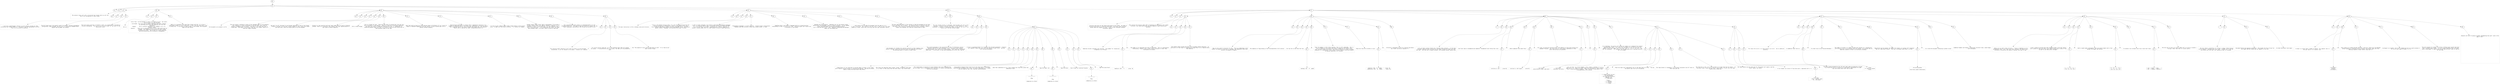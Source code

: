 digraph hierarchy {

node [fontname=Helvetica]
edge [style=dashed]

doc_0 [label="08  "]

doc_0 -> { section_1}
{rank=same; section_1}

section_1 [label="24  "]

section_1 -> { header_2 block_3 section_4 section_5 section_6 section_7 section_8 section_9}
{rank=same; header_2 block_3 section_4 section_5 section_6 section_7 section_8 section_9}

header_2 [label="at  "]
block_3 [label="24  "]
section_4 [label="21  "]
section_5 [label="43  "]
section_6 [label="92  "]
section_7 [label="42  "]
section_8 [label="50  "]
section_9 [label="57  "]


block_3 -> leaf_10
leaf_10  [color=Gray,shape=rectangle,fontname=Inconsolata,label="
  The grimoire tools work with a structured text format which we call Orb.
This is an introduction to that format.


"]section_4 -> { header_11 block_12 block_13 block_14}
{rank=same; header_11 block_12 block_13 block_14}

header_11 [label="ge  "]
block_12 [label="12  "]
block_13 [label="16  "]
block_14 [label="21  "]


block_12 -> leaf_15
leaf_15  [color=Gray,shape=rectangle,fontname=Inconsolata,label="
  I call Orb a metalanguage, because it can by design include any other
structured text format within it.  Provided it may be represented in utf-8!
This is no stricture in practice. 

"]
block_13 -> leaf_16
leaf_16  [color=Gray,shape=rectangle,fontname=Inconsolata,label="The Orb format aims to be equally useful for markup, literate programming,
configuration, data exchange, and the sort of interactive notebook which 
Jupyter and org-babel can produce.

"]
block_14 -> leaf_17
leaf_17  [color=Gray,shape=rectangle,fontname=Inconsolata,label="The first parser and tool is Grimoire, which, as a bootstrap, is focused on
literate programming.  This will in turn be the format for the tools in the
bettertools suite. 


"]section_5 -> { header_18 block_19 block_20 block_21}
{rank=same; header_18 block_19 block_20 block_21}

header_18 [label="ls  "]
block_19 [label="25  "]
block_20 [label="37  "]
block_21 [label="43  "]


block_19 -> leaf_22
leaf_22  [color=Gray,shape=rectangle,fontname=Inconsolata,label="
  Orb is:

"]
block_20 -> leaf_23
leaf_23  [color=Gray,shape=rectangle,fontname=Inconsolata,label="  - Error free:  An Orb document is never in a state of error.  Any valid
                 utf-8 string is an Orb document.
  - Line based:  Orb files may be rapidly separated into their elements
                 by splitting into lines and examining the first few
                 characters.
  - Humane:      Orb is carefully designed to be readable, as is, by
                 ordinary humans.
  - General:     There are no characters such as <>& in HTML which must be
                 escaped.  Orb codeblocks can enclose any other format,
                 including Orb format.  Orb strings are «brace balanced»
                 and can enclose any utf-8 string as a consequence. 

"]
block_21 -> leaf_24
leaf_24  [color=Gray,shape=rectangle,fontname=Inconsolata,label="While it is possible to do some fancy things with Orb, it is also a
comfortable format to write a blog post, or put a few key-value pairs into
a config file.  If you were to send an email in Orb format, the recipient
might not even notice. 


"]section_6 -> { header_25 block_26 block_27 block_28 block_29 block_30 block_31 block_32 block_33 block_34 block_35 block_36 section_37}
{rank=same; header_25 block_26 block_27 block_28 block_29 block_30 block_31 block_32 block_33 block_34 block_35 block_36 section_37}

header_25 [label="ng  "]
block_26 [label="47  "]
block_27 [label="53  "]
block_28 [label="57  "]
block_29 [label="61  "]
block_30 [label="63  "]
block_31 [label="69  "]
block_32 [label="73  "]
block_33 [label="78  "]
block_34 [label="81  "]
block_35 [label="87  "]
block_36 [label="92  "]
section_37 [label="05  "]


block_26 -> leaf_38
leaf_38  [color=Gray,shape=rectangle,fontname=Inconsolata,label="
Orb documents are encoded in utf-8.  

"]
block_27 -> leaf_39
leaf_39  [color=Gray,shape=rectangle,fontname=Inconsolata,label="The core syntax is defined in terms of the reachable keys on a US keyboard.
This tradition is firmly entrenched in the mid teens, and I have no
designs on budging that at present.  The miser in me likes that they're
a byte each.  The lawyer in me insists that this isn't ASCII, which is a
seven-bit legacy encoding.

"]
block_28 -> leaf_40
leaf_40  [color=Gray,shape=rectangle,fontname=Inconsolata,label="We aren't at all reluctant to use Unicode characters as part of the format. 
Grimoire «strings» are the most visible example of this, along with drawer
and fold icons, which are actual parts of an Orb document. 

"]
block_29 -> leaf_41
leaf_41  [color=Gray,shape=rectangle,fontname=Inconsolata,label="Grimoire is case sensitive and uses lower-snake-case for built-in English
phrases. There is a convention (see classes) that uses capitalization of
user words to affect semantics.  

"]
block_30 -> leaf_42
leaf_42  [color=Gray,shape=rectangle,fontname=Inconsolata,label="[tk] is there though

"]
block_31 -> leaf_43
leaf_43  [color=Gray,shape=rectangle,fontname=Inconsolata,label="Orb is a format for text.  There are many ways of writing text, but only one
way of encoding it that matters.  There is a long tail of Unicode complexity,
and there are traces of Committee spattered all over it; nonetheless we 
should be grateful that utf-8 won, in a world in which we still drive cars on
both possible sides of the road. 

"]
block_32 -> leaf_44
leaf_44  [color=Gray,shape=rectangle,fontname=Inconsolata,label="Note that while we have our [[own opinions about utf-8][httk://]] our vision of
heaven is backward-compatible with the inferior version foisted upon us by a 
jealous software monopoly.

"]
block_33 -> leaf_45
leaf_45  [color=Gray,shape=rectangle,fontname=Inconsolata,label="Bidirectional handling in a context that's indentation sensitive is an 
example of something subtle. Orb format uses indentation in a few key places,
and a compliant parser will need to detect and respect RTL [tk?] markers.
Exactly how is spelled out under [[indentation][httk://]]

"]
block_34 -> leaf_46
leaf_46  [color=Gray,shape=rectangle,fontname=Inconsolata,label="I'd love to get a Hebrew and/or Arabic fluent hacker on the project
early, to make sure this works correctly.  I'll settle for Aramaic.

"]
block_35 -> leaf_47
leaf_47  [color=Gray,shape=rectangle,fontname=Inconsolata,label="Another thing I want to get right is equivalence. If you have a
variable called \"Glück\" the compiler shouldn't complain if it's
rendered in either of the valid ways. For some sequences that's
\"any of the valid ways\". If we normalized your prose, you might
have problems later, so we don't want to solve it that way.

"]
block_36 -> leaf_48
leaf_48  [color=Gray,shape=rectangle,fontname=Inconsolata,label="This consideration mostly applys to [[hashtags][httk://]] and 
[[handles][httk://]].  The idea is that Orb files will respect all the 
wacky typographic equivalences that Unicode has gifted us with.


"]section_37 -> { header_49 block_50 block_51 block_52}
{rank=same; header_49 block_50 block_51 block_52}

header_49 [label="bs  "]
block_50 [label="97  "]
block_51 [label="01  "]
block_52 [label="05  "]


block_50 -> leaf_53
leaf_53  [color=Gray,shape=rectangle,fontname=Inconsolata,label="
The vexacious ASCII character 8 will never be found in an Orb document.  If
encountered, it will be reduced to two spaces.  Grimoire will complain.

"]
block_51 -> leaf_54
leaf_54  [color=Gray,shape=rectangle,fontname=Inconsolata,label="It's not an /error/ mind you, it's a well-defined input that will become 
two spaces.  If encountered by one of my tools, the tabs will be permanently
gone. 

"]
block_52 -> leaf_55
leaf_55  [color=Gray,shape=rectangle,fontname=Inconsolata,label="Yes. This applies to your source code blocks as well.  It is time we put 
away childish things.  


"]section_7 -> { header_56 block_57 block_58 block_59 block_60 block_61 block_62 block_63 block_64}
{rank=same; header_56 block_57 block_58 block_59 block_60 block_61 block_62 block_63 block_64}

header_56 [label="re  "]
block_57 [label="09  "]
block_58 [label="14  "]
block_59 [label="19  "]
block_60 [label="22  "]
block_61 [label="26  "]
block_62 [label="32  "]
block_63 [label="36  "]
block_64 [label="42  "]


block_57 -> leaf_65
leaf_65  [color=Gray,shape=rectangle,fontname=Inconsolata,label="
The major distinction in Orb is between prose and structure.

"]
block_58 -> leaf_66
leaf_66  [color=Gray,shape=rectangle,fontname=Inconsolata,label="Prose is the default parsing state. It is far from unstructured from the
runtime perspective. Although this needn't be embedded in the parse
tree, Grimoire understands concepts such as paragraphs, words, punctuation,
capital letters, languages, and anything else proper to prose.

"]
block_59 -> leaf_67
leaf_67  [color=Gray,shape=rectangle,fontname=Inconsolata,label="I refer to human languages, but Grimoire understands programming languages
also. In principle, all of them, it shouldn't be harder to add them than
it is to call them from shell, though getting a runtime rigged up to
another runtime always calls for some finesse to derive a good experience.

"]
block_60 -> leaf_68
leaf_68  [color=Gray,shape=rectangle,fontname=Inconsolata,label="\"Programming languages\" is overly specific.  Grimoire draws a distinction
between prose and structure. Blocks may contain either, or both.

"]
block_61 -> leaf_69
leaf_69  [color=Gray,shape=rectangle,fontname=Inconsolata,label="Something that's nice about a language build on a prose/structure
relationship is that it can be error free.  Anything *grym* can't build into
a structure is just prose.

"]
block_62 -> leaf_70
leaf_70  [color=Gray,shape=rectangle,fontname=Inconsolata,label="Markdown has this property.  Sometimes you run into parsers which
build errors into Markdown, which is itself erroneous.  If you [[RTFM]
[http://daringfireball.net/projects/markdown/syntax]],
you'll find the word \"error\" once.  Helpfully explaining how Markdown
keeps you from making one.

"]
block_63 -> leaf_71
leaf_71  [color=Gray,shape=rectangle,fontname=Inconsolata,label="We do what we can to make the document look the same as it is
in fact structured.  The intention with Orb files is that we work with them
aided by a linter, which lets us be lazy and still get consistent results.

"]
block_64 -> leaf_72
leaf_72  [color=Gray,shape=rectangle,fontname=Inconsolata,label="The most important point in this section is that Orb documents do not have
errors and never fail to parse.  You should be able to literally plug any 
Orb parser into a source of entropy and end up with a document, since a
proper utf-8 decoder will drop any invalid bytes it sees. 


"]section_8 -> { header_73 block_74 section_75}
{rank=same; header_73 block_74 section_75}

header_73 [label="ip  "]
block_74 [label="50  "]
section_75 [label="66  "]


block_74 -> leaf_76
leaf_76  [color=Gray,shape=rectangle,fontname=Inconsolata,label="
  The root concept of Orb is a document, which divides into one or more 
sections.  A section owns all structure or prose within it.  This 
paragraph is owned by «** Ownership» above, as are all the rest of the
blocks until the next section header. 


"]section_75 -> { header_77 block_78 block_79 block_80 section_81}
{rank=same; header_77 block_78 block_79 block_80 section_81}

header_77 [label="ng  "]
block_78 [label="56  "]
block_79 [label="61  "]
block_80 [label="66  "]
section_81 [label="24  "]


block_78 -> leaf_82
leaf_82  [color=Gray,shape=rectangle,fontname=Inconsolata,label="
  Orb documents are chunked into sections entirely by their heading lines.
Within a section, prose and structure alike are organized into blocks.  
The defining marker of blocks is blank lines.

"]
block_79 -> leaf_83
leaf_83  [color=Gray,shape=rectangle,fontname=Inconsolata,label="This second paragraph is the second block of the «*** Blocking» section.
Taking a look at the source document, you'll see that I put (single)
newlines between lines, with an 78 column margin.  That should be considered
good style.  If you prefer to have each paragraph be its own line, have at.

"]
block_80 -> leaf_84
leaf_84  [color=Gray,shape=rectangle,fontname=Inconsolata,label="A line is considered blank if it contains only Unicode spacemarks.  Grimoire
will smoothly remove any such cruft and replace it with «\\n\\n».  We also
trim trailing whitespace. 


"]section_81 -> { header_85 block_86 block_87 block_88 block_89 block_90 block_91 block_92 block_93 block_94 block_95 block_96 block_97}
{rank=same; header_85 block_86 block_87 block_88 block_89 block_90 block_91 block_92 block_93 block_94 block_95 block_96 block_97}

header_85 [label="le  "]
block_86 [label="72  "]
block_87 [label="75  "]
block_88 [label="79  "]
block_89 [label="83  "]
block_90 [label="86  "]
block_91 [label="96  "]
block_92 [label="98  "]
block_93 [label="08  "]
block_94 [label="10  "]
block_95 [label="12  "]
block_96 [label="21  "]
block_97 [label="24  "]


block_86 -> leaf_98
leaf_98  [color=Gray,shape=rectangle,fontname=Inconsolata,label="
  [[Tags][httk://]] are used both to provide names to blocks in Orb format
and to specify various actions in knitting and weaving.  They may be placed
above or below the block which they affect.

"]
block_87 -> leaf_99
leaf_99  [color=Gray,shape=rectangle,fontname=Inconsolata,label="The cling rule specifies that a group 'clings' to another group when
it is closer to that group than the other group. Ties resolve down.

"]
block_88 -> leaf_100
leaf_100  [color=Gray,shape=rectangle,fontname=Inconsolata,label="This should make it intuitive to group elements that aren't grouping the
way you expect: put in whitespace until the block is visually distinguished
from the surroundings.

"]
block_89 -> leaf_101
leaf_101  [color=Gray,shape=rectangle,fontname=Inconsolata,label="Cling applies between blocks which are at the same level of ownership.
Ownership has precedence over cling: all blocks underneath e.g. a header
line are owned by that line, newlines notwithstanding.

"]
block_90 -> leaf_102
leaf_102  [color=Gray,shape=rectangle,fontname=Inconsolata,label="Note that indentation of e.g. lists invokes the cling rule within the
indentation level.

"]block_91 -> { codeblock_103}
{rank=same; codeblock_103}

codeblock_103 [label="94  "]


codeblock_103 -> leaf_104
leaf_104  [color=Gray,shape=rectangle,fontname=Inconsolata,label="| x | y | z |

#tag


someprose on a block
"]
block_91 -> leaf_105
leaf_105  [color=Gray,shape=rectangle,fontname=Inconsolata,label="

"]
block_92 -> leaf_106
leaf_106  [color=Gray,shape=rectangle,fontname=Inconsolata,label="Tags the table, but

"]block_93 -> { codeblock_107}
{rank=same; codeblock_107}

codeblock_107 [label="06  "]


codeblock_107 -> leaf_108
leaf_108  [color=Gray,shape=rectangle,fontname=Inconsolata,label="| x | y | z |


#tag

someprose on a block
"]
block_93 -> leaf_109
leaf_109  [color=Gray,shape=rectangle,fontname=Inconsolata,label="

"]
block_94 -> leaf_110
leaf_110  [color=Gray,shape=rectangle,fontname=Inconsolata,label="Tags the block.

"]
block_95 -> leaf_111
leaf_111  [color=Gray,shape=rectangle,fontname=Inconsolata,label="Even clings are resolved forwards:

"]block_96 -> { codeblock_112}
{rank=same; codeblock_112}

codeblock_112 [label="19  "]


codeblock_112 -> leaf_113
leaf_113  [color=Gray,shape=rectangle,fontname=Inconsolata,label="| x | y | z |

#tag

someprose on a block
"]
block_96 -> leaf_114
leaf_114  [color=Gray,shape=rectangle,fontname=Inconsolata,label="

"]
block_97 -> leaf_115
leaf_115  [color=Gray,shape=rectangle,fontname=Inconsolata,label="Tags the prose block.


"]section_9 -> { header_116 block_117 block_118 section_119 section_120 section_121 section_122 section_123 section_124 section_125}
{rank=same; header_116 block_117 block_118 section_119 section_120 section_121 section_122 section_123 section_124 section_125}

header_116 [label="ts  "]
block_117 [label="31  "]
block_118 [label="57  "]
section_119 [label="55  "]
section_120 [label="86  "]
section_121 [label="61  "]
section_122 [label="10  "]
section_123 [label="45  "]
section_124 [label="57  "]
section_125 [label="08  "]


block_117 -> leaf_126
leaf_126  [color=Gray,shape=rectangle,fontname=Inconsolata,label="
  Structure and prose are the figure and ground of Orb format.  We speak of
structure and prose on a block-by-block basis, and within some structure
blocks there are regions of prose.  Prose in turn routinely contains
structural regions.

"]
block_118 -> leaf_127
leaf_127  [color=Gray,shape=rectangle,fontname=Inconsolata,label="This section will discuss under what circumstances an Orb parser will create
structure, with some discursions into the semantics these distinctions
represent. 


"]section_119 -> { header_128 block_129 block_130 block_131 block_132}
{rank=same; header_128 block_129 block_130 block_131 block_132}

header_128 [label="es  "]
block_129 [label="41  "]
block_130 [label="45  "]
block_131 [label="49  "]
block_132 [label="55  "]


block_129 -> leaf_133
leaf_133  [color=Gray,shape=rectangle,fontname=Inconsolata,label="
  Headlines divide a document into sections.  The grammar for recognizing
a headline is as follows:

"]block_130 -> { codeblock_134}
{rank=same; codeblock_134}

codeblock_134 [label="44  "]


codeblock_134 -> leaf_135
leaf_135  [color=Gray,shape=rectangle,fontname=Inconsolata,label="    headline = WS?  '*'+  ' '  prose  NL
"]
block_130 -> leaf_136
leaf_136  [color=Gray,shape=rectangle,fontname=Inconsolata,label="
"]
block_131 -> leaf_137
leaf_137  [color=Gray,shape=rectangle,fontname=Inconsolata,label="The number of =*= determine the level of ownership.  This is a declarative
relationship, though I lack a clean syntax to express it other than
functionally at present. 

"]
block_132 -> leaf_138
leaf_138  [color=Gray,shape=rectangle,fontname=Inconsolata,label="The content within =prose= has the luxury of being context-sensitive.  In
particular we treat tags on a headline as though they're on a tagline below
they headline. 



"]section_120 -> { header_139 block_140 block_141 block_142 block_143 block_144 block_145 block_146 block_147}
{rank=same; header_139 block_140 block_141 block_142 block_143 block_144 block_145 block_146 block_147}

header_139 [label="es  "]
block_140 [label="61  "]
block_141 [label="63  "]
block_142 [label="65  "]
block_143 [label="68  "]
block_144 [label="75  "]
block_145 [label="77  "]
block_146 [label="82  "]
block_147 [label="86  "]


block_140 -> leaf_148
leaf_148  [color=Gray,shape=rectangle,fontname=Inconsolata,label="
  Tags are the control structures for Orb.  There are =#hashtags= which
loosely correspond to functions or messages, and =@handles= which more
directly correspond to symbols.  

"]
block_141 -> leaf_149
leaf_149  [color=Gray,shape=rectangle,fontname=Inconsolata,label="The semantics of tags belong in the [[runtime][httk://]]]] section.

"]
block_142 -> leaf_150
leaf_150  [color=Gray,shape=rectangle,fontname=Inconsolata,label="For now let us note that the rule

"]block_143 -> { codeblock_151}
{rank=same; codeblock_151}

codeblock_151 [label="68  "]


codeblock_151 -> leaf_152
leaf_152  [color=Gray,shape=rectangle,fontname=Inconsolata,label="  hashtag = WS+  '#'  symbol
"]
block_143 -> leaf_153
leaf_153  [color=Gray,shape=rectangle,fontname=Inconsolata,label=""]
block_144 -> leaf_154
leaf_154  [color=Gray,shape=rectangle,fontname=Inconsolata,label="  
*may* not appear in (all) prose contexts, this is still undecided.  This is 
true of handles as well given the state of =grym= at the present time, 
but I am more firmly convinced of the value of @handle as a short in-place
expansion of a handleline. I don't think trying to parse a mid-block #export
as meaning something is as valuable. 

"]
block_145 -> leaf_155
leaf_155  [color=Gray,shape=rectangle,fontname=Inconsolata,label="These two rules are currently in use:

"]block_146 -> { codeblock_156}
{rank=same; codeblock_156}

codeblock_156 [label="81  "]


codeblock_156 -> leaf_157
leaf_157  [color=Gray,shape=rectangle,fontname=Inconsolata,label="  hashline = WS?  '#'  symbol  ' '  prose  NL
  handleline = WS?  '@'  symbol  ' '  prose  NL
"]
block_146 -> leaf_158
leaf_158  [color=Gray,shape=rectangle,fontname=Inconsolata,label="
"]
block_147 -> leaf_159
leaf_159  [color=Gray,shape=rectangle,fontname=Inconsolata,label="Structure is designed to work on a line-by-line basis,
any =line= rule has an implied =^=. 


"]section_121 -> { header_160 block_161 block_162 block_163 block_164 block_165 block_166 block_167 block_168 block_169 block_170 section_171 section_172}
{rank=same; header_160 block_161 block_162 block_163 block_164 block_165 block_166 block_167 block_168 block_169 block_170 section_171 section_172}

header_160 [label="t   "]
block_161 [label="92  "]
block_162 [label="94  "]
block_163 [label="98  "]
block_164 [label="00  "]
block_165 [label="04  "]
block_166 [label="08  "]
block_167 [label="13  "]
block_168 [label="15  "]
block_169 [label="20  "]
block_170 [label="61  "]
section_171 [label="61  "]
section_172 [label="76  "]


block_161 -> leaf_173
leaf_173  [color=Gray,shape=rectangle,fontname=Inconsolata,label="
  Lists are both a markup format and a flexible data container.  In the emacs
org-mode, headline-type structures do the heavy lifting for TODO lists and
the like.  This was org's original purpose, with document markup coming later.

"]
block_162 -> leaf_174
leaf_174  [color=Gray,shape=rectangle,fontname=Inconsolata,label="Orb lists come in unnumbered and numbered.  Unnumbered lists follow this rule:

"]block_163 -> { codeblock_175}
{rank=same; codeblock_175}

codeblock_175 [label="97  "]


codeblock_175 -> leaf_176
leaf_176  [color=Gray,shape=rectangle,fontname=Inconsolata,label="  listline-un = WS? '- ' prose NL
"]
block_163 -> leaf_177
leaf_177  [color=Gray,shape=rectangle,fontname=Inconsolata,label="
"]
block_164 -> leaf_178
leaf_178  [color=Gray,shape=rectangle,fontname=Inconsolata,label="While numbered lists match this:

"]block_165 -> { codeblock_179}
{rank=same; codeblock_179}

codeblock_179 [label="03  "]


codeblock_179 -> leaf_180
leaf_180  [color=Gray,shape=rectangle,fontname=Inconsolata,label="  listline-li = WS? digits '. ' prose NL
"]
block_165 -> leaf_181
leaf_181  [color=Gray,shape=rectangle,fontname=Inconsolata,label="
"]
block_166 -> leaf_182
leaf_182  [color=Gray,shape=rectangle,fontname=Inconsolata,label="For lists, as with any structure group, the semantics of the prose section are
somewhat flexible.  The cling rule for lists parses indentation so that
multi-line entries are possible:

"]block_167 -> { codeblock_183}
{rank=same; codeblock_183}

codeblock_183 [label="12  "]


codeblock_183 -> leaf_184
leaf_184  [color=Gray,shape=rectangle,fontname=Inconsolata,label="  - list entry 
   prose directly under, bad style
"]
block_167 -> leaf_185
leaf_185  [color=Gray,shape=rectangle,fontname=Inconsolata,label="
"]
block_168 -> leaf_186
leaf_186  [color=Gray,shape=rectangle,fontname=Inconsolata,label="vs.

"]block_169 -> { codeblock_187}
{rank=same; codeblock_187}

codeblock_187 [label="19  "]


codeblock_187 -> leaf_188
leaf_188  [color=Gray,shape=rectangle,fontname=Inconsolata,label="  - list entry 
    continues list entry
"]
block_169 -> leaf_189
leaf_189  [color=Gray,shape=rectangle,fontname=Inconsolata,label="
"]
block_170 -> leaf_190
leaf_190  [color=Gray,shape=rectangle,fontname=Inconsolata,label="As in Markdown, the parser will accept any numbers as a numbered list without
checking their order.  The linter will increment by one starting from the
number of the first index, so if you start with \"1. \" or \"0. \" or \"10. \" you
get the subsequent.  This behavior can be suppressed with a hashtag directive
yet to be added.  


"]section_171 -> { header_191 block_192 block_193 block_194 block_195 block_196 block_197}
{rank=same; header_191 block_192 block_193 block_194 block_195 block_196 block_197}

header_191 [label="es  "]
block_192 [label="34  "]
block_193 [label="47  "]
block_194 [label="50  "]
block_195 [label="53  "]
block_196 [label="57  "]
block_197 [label="61  "]


block_192 -> leaf_198
leaf_198  [color=Gray,shape=rectangle,fontname=Inconsolata,label="
  Lists can have, as a first element, a box, either a checkbox =[ ]= or a 
radio box =( )=.  These are either empty with whitespace or have contents
from a limited pallete of symbols.  Their function is described in the 
[[runtime][httk://]]]] section. 

"]block_193 -> { codeblock_199}
{rank=same; codeblock_199}

codeblock_199 [label="46  "]


codeblock_199 -> leaf_200
leaf_200  [color=Gray,shape=rectangle,fontname=Inconsolata,label="  - [ ] #todo finish orb.orb
    - [X] Metalanguage
    - [X] Prose and Structure
    - [REVISE] Link
    - [ ] Code Block

  - Fruits
    - ( ) Bananas
    - (*) Coconuts
    - ( ) Grapes
"]
block_193 -> leaf_201
leaf_201  [color=Gray,shape=rectangle,fontname=Inconsolata,label="
"]
block_194 -> leaf_202
leaf_202  [color=Gray,shape=rectangle,fontname=Inconsolata,label="These two types can't meaningfully mix on the same level of a list.  The one
the parser sees first will be applied.

"]
block_195 -> leaf_203
leaf_203  [color=Gray,shape=rectangle,fontname=Inconsolata,label="The radio button is contagious, if the parser encounters one all lines on
that level get one. 

"]
block_196 -> leaf_204
leaf_204  [color=Gray,shape=rectangle,fontname=Inconsolata,label="The check box is not, it's ok to include it on some lines but not others.  If
the parser sees a check box and then a radio button, it will turn the radio
button into a check box.

"]
block_197 -> leaf_205
leaf_205  [color=Gray,shape=rectangle,fontname=Inconsolata,label="The radio button can only have one =*=; the parser will ignore, and the
linter remove, any others. 


"]section_172 -> { header_206 block_207 block_208 block_209}
{rank=same; header_206 block_207 block_208 block_209}

header_206 [label="rs  "]
block_207 [label="65  "]
block_208 [label="71  "]
block_209 [label="76  "]


block_207 -> leaf_210
leaf_210  [color=Gray,shape=rectangle,fontname=Inconsolata,label="
  A list element can consist of key/value pairs, separated with a =:=.

"]block_208 -> { codeblock_211}
{rank=same; codeblock_211}

codeblock_211 [label="70  "]


codeblock_211 -> leaf_212
leaf_212  [color=Gray,shape=rectangle,fontname=Inconsolata,label=" - first key:
   - value : another value
   - 42 : the answer
"]
block_208 -> leaf_213
leaf_213  [color=Gray,shape=rectangle,fontname=Inconsolata,label="
"]
block_209 -> leaf_214
leaf_214  [color=Gray,shape=rectangle,fontname=Inconsolata,label="From the runtime perspective the left and right sides are basically strings,
as we build out the Clu runtime we'll have better expectations for what
keys and values would look like as data. 


"]section_122 -> { header_215 block_216 block_217 block_218 block_219 block_220 block_221 block_222 block_223 block_224}
{rank=same; header_215 block_216 block_217 block_218 block_219 block_220 block_221 block_222 block_223 block_224}

header_215 [label="ck  "]
block_216 [label="81  "]
block_217 [label="83  "]
block_218 [label="89  "]
block_219 [label="91  "]
block_220 [label="95  "]
block_221 [label="98  "]
block_222 [label="04  "]
block_223 [label="06  "]
block_224 [label="10  "]


block_216 -> leaf_225
leaf_225  [color=Gray,shape=rectangle,fontname=Inconsolata,label="
  The reason Orb exists is so that Grimoire can exist.  We do codeblocks
carefully. 

"]
block_217 -> leaf_226
leaf_226  [color=Gray,shape=rectangle,fontname=Inconsolata,label="A codeblock looks like so:

"]block_218 -> { codeblock_227}
{rank=same; codeblock_227}

codeblock_227 [label="88  "]


codeblock_227 -> leaf_228
leaf_228  [color=Gray,shape=rectangle,fontname=Inconsolata,label="#!orb
*** Some Orb content
#/orb
"]
block_218 -> leaf_229
leaf_229  [color=Gray,shape=rectangle,fontname=Inconsolata,label="
"]
block_219 -> leaf_230
leaf_230  [color=Gray,shape=rectangle,fontname=Inconsolata,label="Try that trick in Git-Flavored Markdown...

"]
block_220 -> leaf_231
leaf_231  [color=Gray,shape=rectangle,fontname=Inconsolata,label="The number of initial =!!= needs to match the closing =//=, allowing any 
utf-8 string at all to be enclosed with this method.  We consider this an
important property to have in an enclosure encoding. 

"]
block_221 -> leaf_232
leaf_232  [color=Gray,shape=rectangle,fontname=Inconsolata,label="Code blocks must be opened, but needn't be closed, as a parser will recognize
EOF as a code block closure.  This has a fortunate side effect, as this:

"]block_222 -> { codeblock_233}
{rank=same; codeblock_233}

codeblock_233 [label="03  "]


codeblock_233 -> leaf_234
leaf_234  [color=Gray,shape=rectangle,fontname=Inconsolata,label="#!/usr/bin/python

from future import bettertools
"]
block_222 -> leaf_235
leaf_235  [color=Gray,shape=rectangle,fontname=Inconsolata,label="
"]
block_223 -> leaf_236
leaf_236  [color=Gray,shape=rectangle,fontname=Inconsolata,label="Is a valid Orb document containing a python script.

"]
block_224 -> leaf_237
leaf_237  [color=Gray,shape=rectangle,fontname=Inconsolata,label="Codeblock headers and footers, unlike most structure lines, cannot begin
with whitespace. 


"]section_123 -> { header_238 block_239 block_240 block_241 block_242 block_243 block_244 block_245 block_246}
{rank=same; header_238 block_239 block_240 block_241 block_242 block_243 block_244 block_245 block_246}

header_238 [label="le  "]
block_239 [label="16  "]
block_240 [label="20  "]
block_241 [label="25  "]
block_242 [label="28  "]
block_243 [label="34  "]
block_244 [label="36  "]
block_245 [label="41  "]
block_246 [label="45  "]


block_239 -> leaf_247
leaf_247  [color=Gray,shape=rectangle,fontname=Inconsolata,label="
  Tables are our matrix data structure.  I have no immediate use for 
spreadsheets that I can't meet with other software, but admire their
inclusion in Org and do use tables in markup from time to time.

"]
block_240 -> leaf_248
leaf_248  [color=Gray,shape=rectangle,fontname=Inconsolata,label="I don't intend to do much more than recognize them in the near future,
but a glance at what Org offers with tables should give a sense of how
we want to use them within =bridge=. 

"]block_241 -> { codeblock_249}
{rank=same; codeblock_249}

codeblock_249 [label="24  "]


codeblock_249 -> leaf_250
leaf_250  [color=Gray,shape=rectangle,fontname=Inconsolata,label="| 2  | 4  | 6  | 8  |
| 10 | 12 | 14 | 16 |
"]
block_241 -> leaf_251
leaf_251  [color=Gray,shape=rectangle,fontname=Inconsolata,label="
"]
block_242 -> leaf_252
leaf_252  [color=Gray,shape=rectangle,fontname=Inconsolata,label="With a couple small refinements, this one should render with a line
between the header and therows:

"]block_243 -> { codeblock_253}
{rank=same; codeblock_253}

codeblock_253 [label="33  "]


codeblock_253 -> leaf_254
leaf_254  [color=Gray,shape=rectangle,fontname=Inconsolata,label="| a  | b  | c  | d  |
~ 3  | 6  | 9  | 12 |
| 18 | 21 | 24 | 27 |
"]
block_243 -> leaf_255
leaf_255  [color=Gray,shape=rectangle,fontname=Inconsolata,label="
"]
block_244 -> leaf_256
leaf_256  [color=Gray,shape=rectangle,fontname=Inconsolata,label="To extend a row virtually over two or more text lines

"]block_245 -> { codeblock_257}
{rank=same; codeblock_257}

codeblock_257 [label="40  "]


codeblock_257 -> leaf_258
leaf_258  [color=Gray,shape=rectangle,fontname=Inconsolata,label="| cat, | chien,  | gato,    \\
| hat  | chapeau | sombrero |
"]
block_245 -> leaf_259
leaf_259  [color=Gray,shape=rectangle,fontname=Inconsolata,label="
"]
block_246 -> leaf_260
leaf_260  [color=Gray,shape=rectangle,fontname=Inconsolata,label="The only way to slip a =|= into a table cell is to put it inside a 
«string». Other than that it's prose country. 


"]section_124 -> { header_261 block_262 block_263 block_264}
{rank=same; header_261 block_262 block_263 block_264}

header_261 [label="    "]
block_262 [label="51  "]
block_263 [label="54  "]
block_264 [label="57  "]


block_262 -> leaf_265
leaf_265  [color=Gray,shape=rectangle,fontname=Inconsolata,label="
  The most [[basic link][httk://]] follows a simple «[[description]
[url]]» pattern.  Markdown gets this right.  In HTML you'll see the 
href before the link text, but looking at HTML is a mistake.

"]
block_263 -> leaf_266
leaf_266  [color=Gray,shape=rectangle,fontname=Inconsolata,label="Org-mode follows the opposite convention.  This breaks the flow of text for
the reader and Orb format must be legible in raw form.

"]
block_264 -> leaf_267
leaf_267  [color=Gray,shape=rectangle,fontname=Inconsolata,label="tk other Org-iastic link types.


"]section_125 -> { header_268 block_269 block_270 block_271 block_272 block_273 block_274}
{rank=same; header_268 block_269 block_270 block_271 block_272 block_273 block_274}

header_268 [label="er  "]
block_269 [label="62  "]
block_270 [label="68  "]
block_271 [label="72  "]
block_272 [label="75  "]
block_273 [label="80  "]
block_274 [label="08  "]


block_269 -> leaf_275
leaf_275  [color=Gray,shape=rectangle,fontname=Inconsolata,label="
  A drawer is a block that's hidden by default. The computer sees it,
the user sees ⦿, or a similar rune.

"]block_270 -> { codeblock_276}
{rank=same; codeblock_276}

codeblock_276 [label="67  "]


codeblock_276 -> leaf_277
leaf_277  [color=Gray,shape=rectangle,fontname=Inconsolata,label=":[a-drawer]:
contents
:[a-drawer]:
"]
block_270 -> leaf_278
leaf_278  [color=Gray,shape=rectangle,fontname=Inconsolata,label="
"]
block_271 -> leaf_279
leaf_279  [color=Gray,shape=rectangle,fontname=Inconsolata,label="This closes to a single Unicode character, such as ⦿, which can't be deleted
without opening it. Deleting into an ordinary fold marker opens the fold,
deleting towards a drawer marker skips past it.

"]
block_272 -> leaf_280
leaf_280  [color=Gray,shape=rectangle,fontname=Inconsolata,label="=a-drawer= is a handle, the @ isn't needed here but you could include it.
It's ok to just leave it blank: =:[ ]:=.

"]
block_273 -> leaf_281
leaf_281  [color=Gray,shape=rectangle,fontname=Inconsolata,label="The only purpose of a drawer is to draw a folding layer around some text
that's normally kept closed.  If you're doing something fancy you might
have a long header of imports and configs that you don't want to look at
all the time. 

"]
block_274 -> leaf_282
leaf_282  [color=Gray,shape=rectangle,fontname=Inconsolata,label="Honestly not sure I'm going to bother implementing this part. Late in the 
game if ever. 


























"]
}
